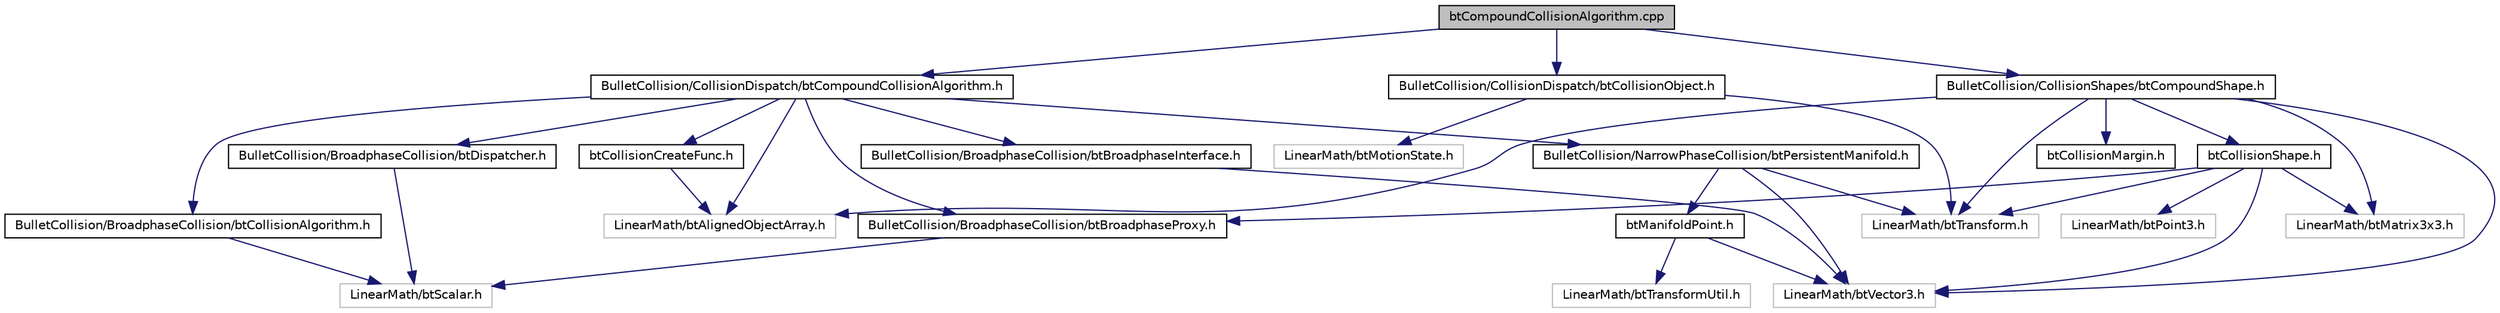 digraph G
{
  edge [fontname="Helvetica",fontsize="10",labelfontname="Helvetica",labelfontsize="10"];
  node [fontname="Helvetica",fontsize="10",shape=record];
  Node1 [label="btCompoundCollisionAlgorithm.cpp",height=0.2,width=0.4,color="black", fillcolor="grey75", style="filled" fontcolor="black"];
  Node1 -> Node2 [color="midnightblue",fontsize="10",style="solid",fontname="Helvetica"];
  Node2 [label="BulletCollision/CollisionDispatch/btCompoundCollisionAlgorithm.h",height=0.2,width=0.4,color="black", fillcolor="white", style="filled",URL="$btCompoundCollisionAlgorithm_8h.html"];
  Node2 -> Node3 [color="midnightblue",fontsize="10",style="solid",fontname="Helvetica"];
  Node3 [label="BulletCollision/BroadphaseCollision/btCollisionAlgorithm.h",height=0.2,width=0.4,color="black", fillcolor="white", style="filled",URL="$btCollisionAlgorithm_8h.html"];
  Node3 -> Node4 [color="midnightblue",fontsize="10",style="solid",fontname="Helvetica"];
  Node4 [label="LinearMath/btScalar.h",height=0.2,width=0.4,color="grey75", fillcolor="white", style="filled"];
  Node2 -> Node5 [color="midnightblue",fontsize="10",style="solid",fontname="Helvetica"];
  Node5 [label="BulletCollision/BroadphaseCollision/btDispatcher.h",height=0.2,width=0.4,color="black", fillcolor="white", style="filled",URL="$btDispatcher_8h.html"];
  Node5 -> Node4 [color="midnightblue",fontsize="10",style="solid",fontname="Helvetica"];
  Node2 -> Node6 [color="midnightblue",fontsize="10",style="solid",fontname="Helvetica"];
  Node6 [label="BulletCollision/BroadphaseCollision/btBroadphaseInterface.h",height=0.2,width=0.4,color="black", fillcolor="white", style="filled",URL="$btBroadphaseInterface_8h.html"];
  Node6 -> Node7 [color="midnightblue",fontsize="10",style="solid",fontname="Helvetica"];
  Node7 [label="LinearMath/btVector3.h",height=0.2,width=0.4,color="grey75", fillcolor="white", style="filled"];
  Node2 -> Node8 [color="midnightblue",fontsize="10",style="solid",fontname="Helvetica"];
  Node8 [label="BulletCollision/NarrowPhaseCollision/btPersistentManifold.h",height=0.2,width=0.4,color="black", fillcolor="white", style="filled",URL="$btPersistentManifold_8h.html"];
  Node8 -> Node7 [color="midnightblue",fontsize="10",style="solid",fontname="Helvetica"];
  Node8 -> Node9 [color="midnightblue",fontsize="10",style="solid",fontname="Helvetica"];
  Node9 [label="LinearMath/btTransform.h",height=0.2,width=0.4,color="grey75", fillcolor="white", style="filled"];
  Node8 -> Node10 [color="midnightblue",fontsize="10",style="solid",fontname="Helvetica"];
  Node10 [label="btManifoldPoint.h",height=0.2,width=0.4,color="black", fillcolor="white", style="filled",URL="$btManifoldPoint_8h.html"];
  Node10 -> Node7 [color="midnightblue",fontsize="10",style="solid",fontname="Helvetica"];
  Node10 -> Node11 [color="midnightblue",fontsize="10",style="solid",fontname="Helvetica"];
  Node11 [label="LinearMath/btTransformUtil.h",height=0.2,width=0.4,color="grey75", fillcolor="white", style="filled"];
  Node2 -> Node12 [color="midnightblue",fontsize="10",style="solid",fontname="Helvetica"];
  Node12 [label="BulletCollision/BroadphaseCollision/btBroadphaseProxy.h",height=0.2,width=0.4,color="black", fillcolor="white", style="filled",URL="$btBroadphaseProxy_8h.html"];
  Node12 -> Node4 [color="midnightblue",fontsize="10",style="solid",fontname="Helvetica"];
  Node2 -> Node13 [color="midnightblue",fontsize="10",style="solid",fontname="Helvetica"];
  Node13 [label="btCollisionCreateFunc.h",height=0.2,width=0.4,color="black", fillcolor="white", style="filled",URL="$btCollisionCreateFunc_8h.html"];
  Node13 -> Node14 [color="midnightblue",fontsize="10",style="solid",fontname="Helvetica"];
  Node14 [label="LinearMath/btAlignedObjectArray.h",height=0.2,width=0.4,color="grey75", fillcolor="white", style="filled"];
  Node2 -> Node14 [color="midnightblue",fontsize="10",style="solid",fontname="Helvetica"];
  Node1 -> Node15 [color="midnightblue",fontsize="10",style="solid",fontname="Helvetica"];
  Node15 [label="BulletCollision/CollisionDispatch/btCollisionObject.h",height=0.2,width=0.4,color="black", fillcolor="white", style="filled",URL="$btCollisionObject_8h.html"];
  Node15 -> Node9 [color="midnightblue",fontsize="10",style="solid",fontname="Helvetica"];
  Node15 -> Node16 [color="midnightblue",fontsize="10",style="solid",fontname="Helvetica"];
  Node16 [label="LinearMath/btMotionState.h",height=0.2,width=0.4,color="grey75", fillcolor="white", style="filled"];
  Node1 -> Node17 [color="midnightblue",fontsize="10",style="solid",fontname="Helvetica"];
  Node17 [label="BulletCollision/CollisionShapes/btCompoundShape.h",height=0.2,width=0.4,color="black", fillcolor="white", style="filled",URL="$btCompoundShape_8h.html"];
  Node17 -> Node18 [color="midnightblue",fontsize="10",style="solid",fontname="Helvetica"];
  Node18 [label="btCollisionShape.h",height=0.2,width=0.4,color="black", fillcolor="white", style="filled",URL="$btCollisionShape_8h.html"];
  Node18 -> Node9 [color="midnightblue",fontsize="10",style="solid",fontname="Helvetica"];
  Node18 -> Node7 [color="midnightblue",fontsize="10",style="solid",fontname="Helvetica"];
  Node18 -> Node19 [color="midnightblue",fontsize="10",style="solid",fontname="Helvetica"];
  Node19 [label="LinearMath/btMatrix3x3.h",height=0.2,width=0.4,color="grey75", fillcolor="white", style="filled"];
  Node18 -> Node20 [color="midnightblue",fontsize="10",style="solid",fontname="Helvetica"];
  Node20 [label="LinearMath/btPoint3.h",height=0.2,width=0.4,color="grey75", fillcolor="white", style="filled"];
  Node18 -> Node12 [color="midnightblue",fontsize="10",style="solid",fontname="Helvetica"];
  Node17 -> Node7 [color="midnightblue",fontsize="10",style="solid",fontname="Helvetica"];
  Node17 -> Node9 [color="midnightblue",fontsize="10",style="solid",fontname="Helvetica"];
  Node17 -> Node19 [color="midnightblue",fontsize="10",style="solid",fontname="Helvetica"];
  Node17 -> Node21 [color="midnightblue",fontsize="10",style="solid",fontname="Helvetica"];
  Node21 [label="btCollisionMargin.h",height=0.2,width=0.4,color="black", fillcolor="white", style="filled",URL="$btCollisionMargin_8h.html"];
  Node17 -> Node14 [color="midnightblue",fontsize="10",style="solid",fontname="Helvetica"];
}
